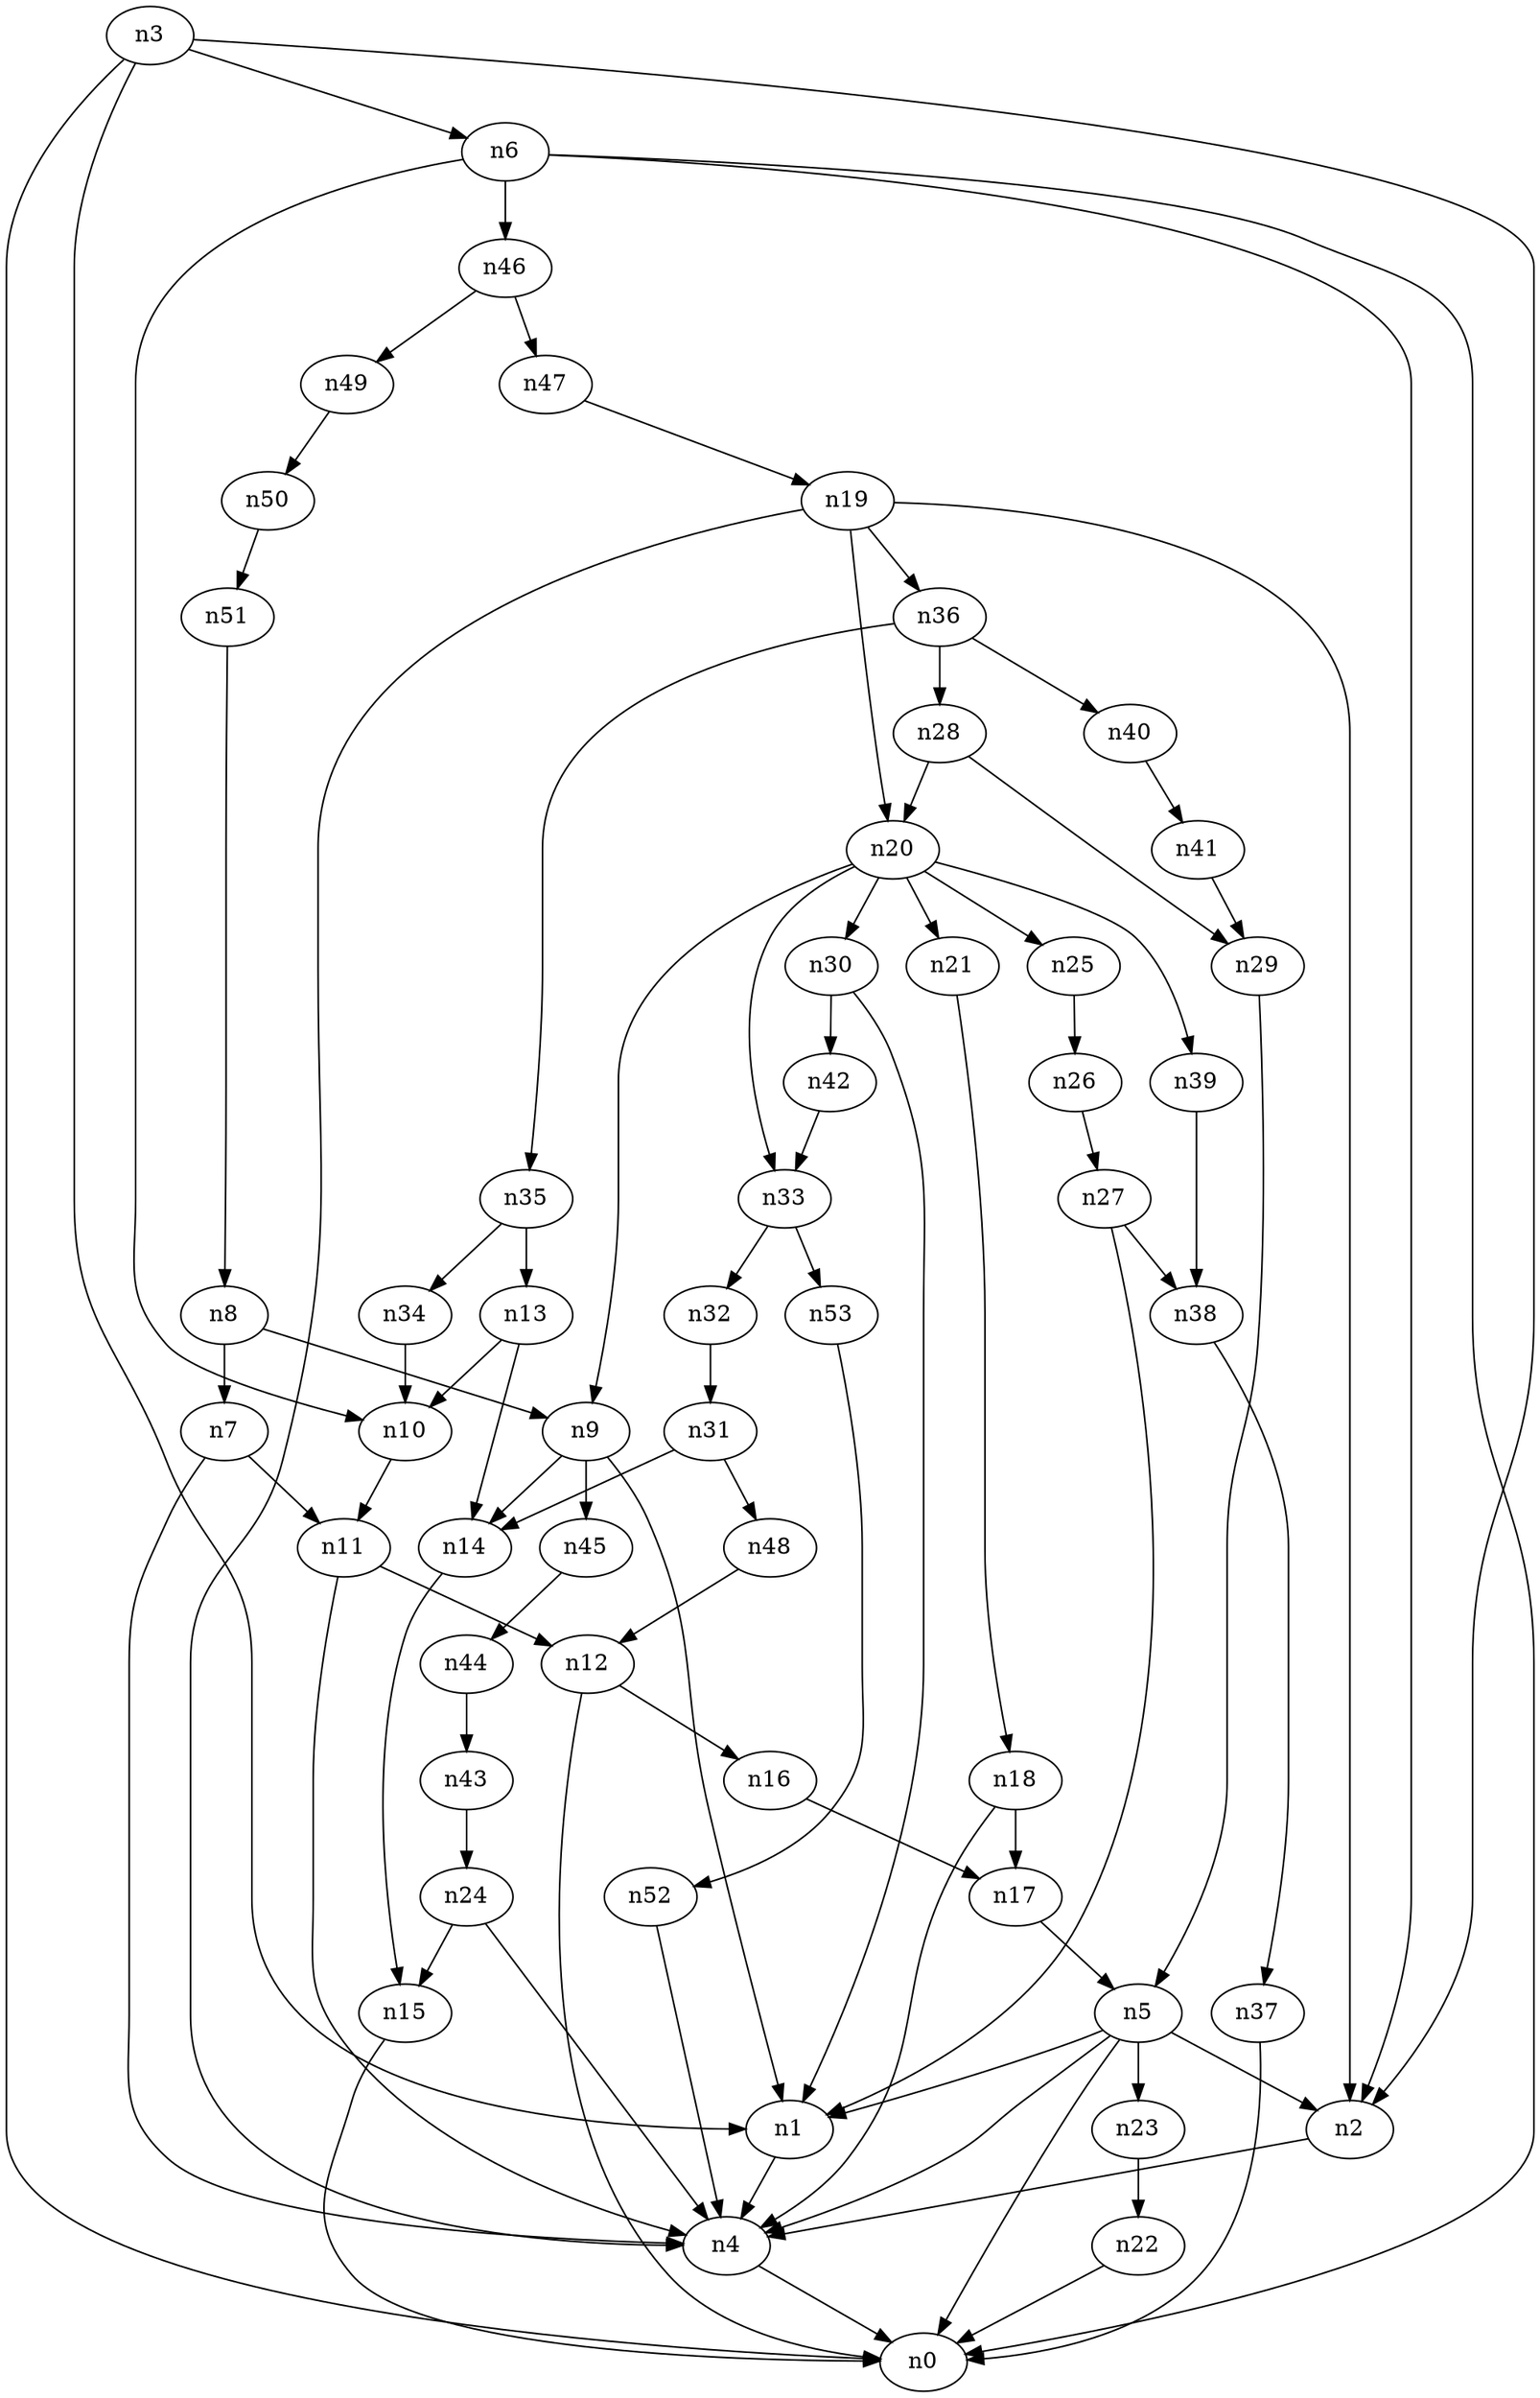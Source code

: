 digraph G {
	n1 -> n4	 [_graphml_id=e4];
	n2 -> n4	 [_graphml_id=e7];
	n3 -> n0	 [_graphml_id=e0];
	n3 -> n1	 [_graphml_id=e3];
	n3 -> n2	 [_graphml_id=e6];
	n3 -> n6	 [_graphml_id=e9];
	n4 -> n0	 [_graphml_id=e1];
	n5 -> n0	 [_graphml_id=e2];
	n5 -> n1	 [_graphml_id=e5];
	n5 -> n2	 [_graphml_id=e8];
	n5 -> n4	 [_graphml_id=e11];
	n5 -> n23	 [_graphml_id=e38];
	n6 -> n0	 [_graphml_id=e21];
	n6 -> n2	 [_graphml_id=e10];
	n6 -> n10	 [_graphml_id=e16];
	n6 -> n46	 [_graphml_id=e76];
	n7 -> n4	 [_graphml_id=e12];
	n7 -> n11	 [_graphml_id=e18];
	n8 -> n7	 [_graphml_id=e13];
	n8 -> n9	 [_graphml_id=e14];
	n9 -> n1	 [_graphml_id=e15];
	n9 -> n14	 [_graphml_id=e31];
	n9 -> n45	 [_graphml_id=e75];
	n10 -> n11	 [_graphml_id=e17];
	n11 -> n4	 [_graphml_id=e81];
	n11 -> n12	 [_graphml_id=e19];
	n12 -> n0	 [_graphml_id=e20];
	n12 -> n16	 [_graphml_id=e26];
	n13 -> n10	 [_graphml_id=e22];
	n13 -> n14	 [_graphml_id=e23];
	n14 -> n15	 [_graphml_id=e24];
	n15 -> n0	 [_graphml_id=e25];
	n16 -> n17	 [_graphml_id=e27];
	n17 -> n5	 [_graphml_id=e28];
	n18 -> n4	 [_graphml_id=e30];
	n18 -> n17	 [_graphml_id=e29];
	n19 -> n2	 [_graphml_id=e51];
	n19 -> n4	 [_graphml_id=e32];
	n19 -> n20	 [_graphml_id=e33];
	n19 -> n36	 [_graphml_id=e61];
	n20 -> n9	 [_graphml_id=e41];
	n20 -> n21	 [_graphml_id=e34];
	n20 -> n25	 [_graphml_id=e42];
	n20 -> n30	 [_graphml_id=e50];
	n20 -> n33	 [_graphml_id=e55];
	n20 -> n39	 [_graphml_id=e65];
	n21 -> n18	 [_graphml_id=e35];
	n22 -> n0	 [_graphml_id=e36];
	n23 -> n22	 [_graphml_id=e37];
	n24 -> n4	 [_graphml_id=e40];
	n24 -> n15	 [_graphml_id=e39];
	n25 -> n26	 [_graphml_id=e43];
	n26 -> n27	 [_graphml_id=e44];
	n27 -> n1	 [_graphml_id=e45];
	n27 -> n38	 [_graphml_id=e71];
	n28 -> n20	 [_graphml_id=e46];
	n28 -> n29	 [_graphml_id=e47];
	n29 -> n5	 [_graphml_id=e48];
	n30 -> n1	 [_graphml_id=e49];
	n30 -> n42	 [_graphml_id=e70];
	n31 -> n14	 [_graphml_id=e52];
	n31 -> n48	 [_graphml_id=e79];
	n32 -> n31	 [_graphml_id=e53];
	n33 -> n32	 [_graphml_id=e54];
	n33 -> n53	 [_graphml_id=e88];
	n34 -> n10	 [_graphml_id=e56];
	n35 -> n13	 [_graphml_id=e58];
	n35 -> n34	 [_graphml_id=e57];
	n36 -> n28	 [_graphml_id=e60];
	n36 -> n35	 [_graphml_id=e59];
	n36 -> n40	 [_graphml_id=e66];
	n37 -> n0	 [_graphml_id=e62];
	n38 -> n37	 [_graphml_id=e63];
	n39 -> n38	 [_graphml_id=e64];
	n40 -> n41	 [_graphml_id=e67];
	n41 -> n29	 [_graphml_id=e68];
	n42 -> n33	 [_graphml_id=e69];
	n43 -> n24	 [_graphml_id=e72];
	n44 -> n43	 [_graphml_id=e73];
	n45 -> n44	 [_graphml_id=e74];
	n46 -> n47	 [_graphml_id=e77];
	n46 -> n49	 [_graphml_id=e82];
	n47 -> n19	 [_graphml_id=e78];
	n48 -> n12	 [_graphml_id=e80];
	n49 -> n50	 [_graphml_id=e83];
	n50 -> n51	 [_graphml_id=e84];
	n51 -> n8	 [_graphml_id=e85];
	n52 -> n4	 [_graphml_id=e86];
	n53 -> n52	 [_graphml_id=e87];
}
